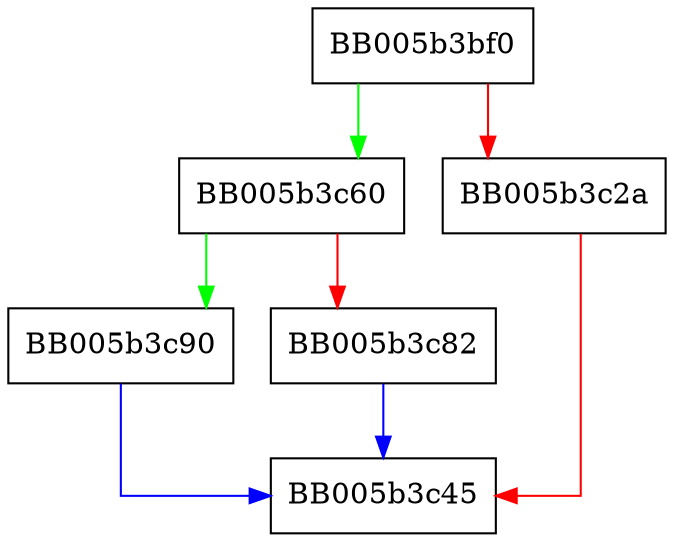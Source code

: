 digraph aes_cbc_cipher {
  node [shape="box"];
  graph [splines=ortho];
  BB005b3bf0 -> BB005b3c60 [color="green"];
  BB005b3bf0 -> BB005b3c2a [color="red"];
  BB005b3c2a -> BB005b3c45 [color="red"];
  BB005b3c60 -> BB005b3c90 [color="green"];
  BB005b3c60 -> BB005b3c82 [color="red"];
  BB005b3c82 -> BB005b3c45 [color="blue"];
  BB005b3c90 -> BB005b3c45 [color="blue"];
}
